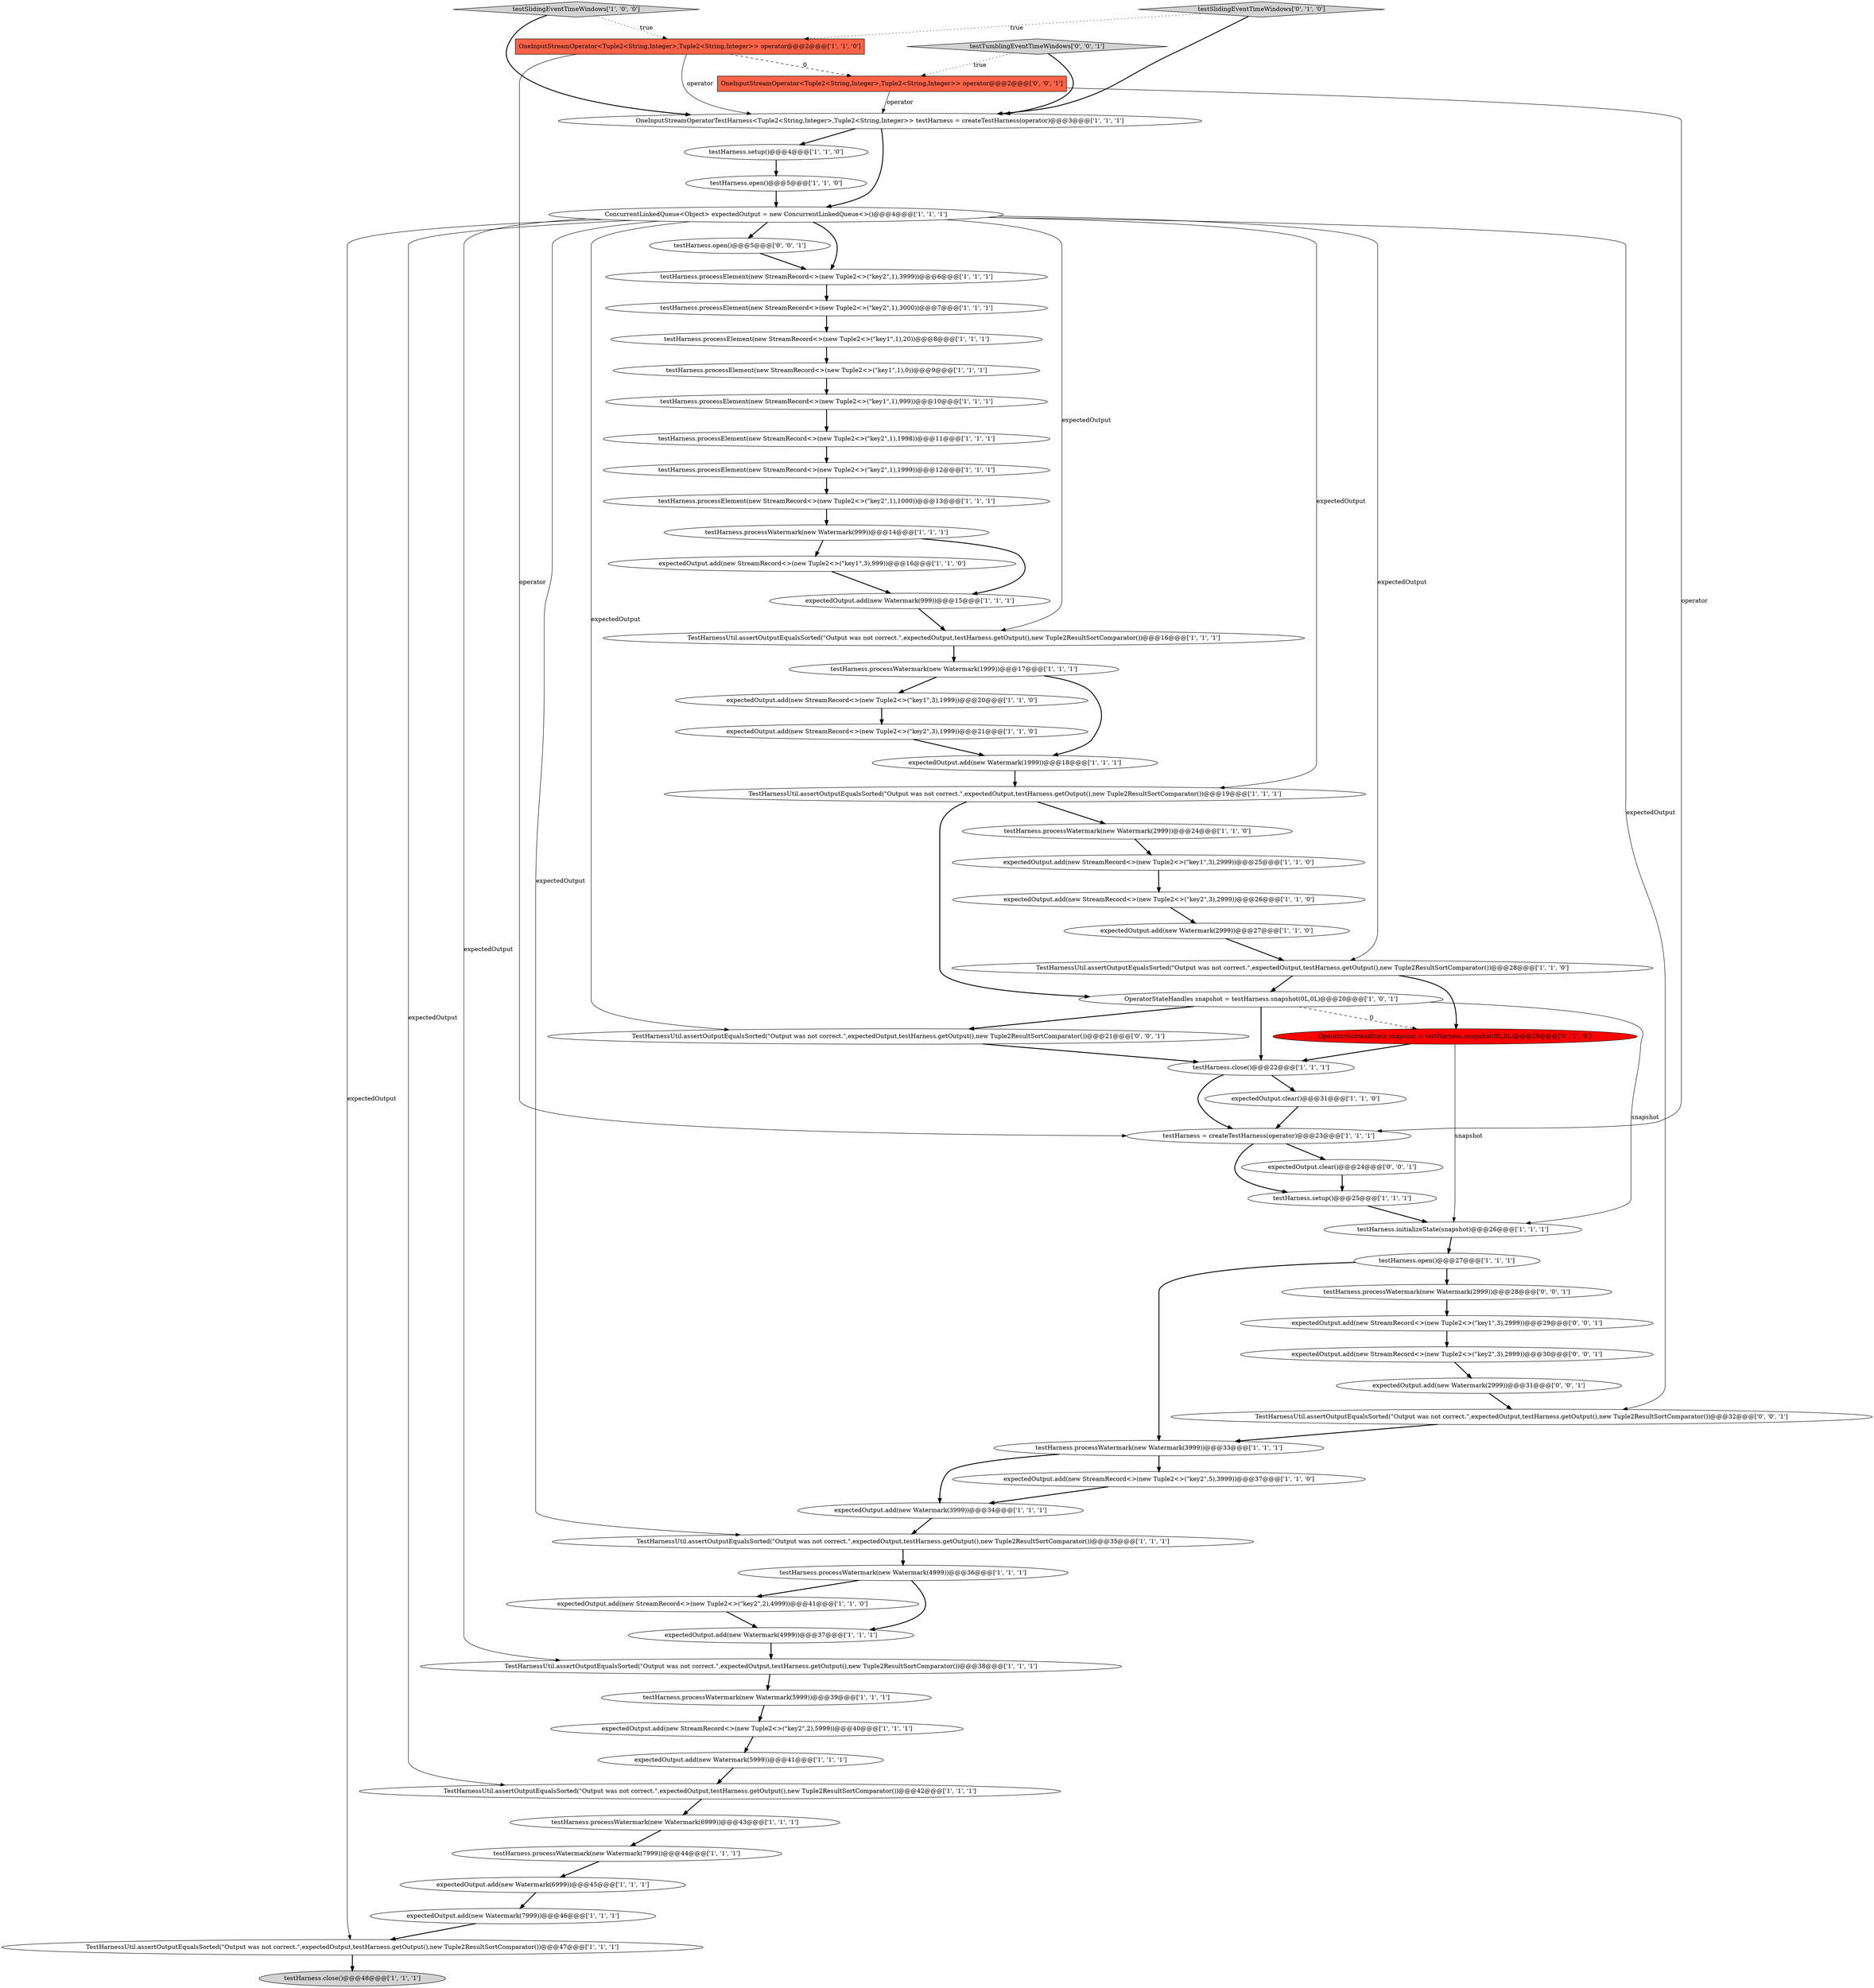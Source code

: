 digraph {
31 [style = filled, label = "TestHarnessUtil.assertOutputEqualsSorted(\"Output was not correct.\",expectedOutput,testHarness.getOutput(),new Tuple2ResultSortComparator())@@@19@@@['1', '1', '1']", fillcolor = white, shape = ellipse image = "AAA0AAABBB1BBB"];
8 [style = filled, label = "expectedOutput.clear()@@@31@@@['1', '1', '0']", fillcolor = white, shape = ellipse image = "AAA0AAABBB1BBB"];
6 [style = filled, label = "testHarness.processElement(new StreamRecord<>(new Tuple2<>(\"key1\",1),20))@@@8@@@['1', '1', '1']", fillcolor = white, shape = ellipse image = "AAA0AAABBB1BBB"];
14 [style = filled, label = "expectedOutput.add(new Watermark(3999))@@@34@@@['1', '1', '1']", fillcolor = white, shape = ellipse image = "AAA0AAABBB1BBB"];
26 [style = filled, label = "expectedOutput.add(new StreamRecord<>(new Tuple2<>(\"key1\",3),999))@@@16@@@['1', '1', '0']", fillcolor = white, shape = ellipse image = "AAA0AAABBB1BBB"];
33 [style = filled, label = "testHarness.initializeState(snapshot)@@@26@@@['1', '1', '1']", fillcolor = white, shape = ellipse image = "AAA0AAABBB1BBB"];
38 [style = filled, label = "expectedOutput.add(new StreamRecord<>(new Tuple2<>(\"key1\",3),1999))@@@20@@@['1', '1', '0']", fillcolor = white, shape = ellipse image = "AAA0AAABBB1BBB"];
35 [style = filled, label = "testSlidingEventTimeWindows['1', '0', '0']", fillcolor = lightgray, shape = diamond image = "AAA0AAABBB1BBB"];
18 [style = filled, label = "testHarness.processElement(new StreamRecord<>(new Tuple2<>(\"key2\",1),3000))@@@7@@@['1', '1', '1']", fillcolor = white, shape = ellipse image = "AAA0AAABBB1BBB"];
50 [style = filled, label = "testHarness.processElement(new StreamRecord<>(new Tuple2<>(\"key1\",1),999))@@@10@@@['1', '1', '1']", fillcolor = white, shape = ellipse image = "AAA0AAABBB1BBB"];
10 [style = filled, label = "expectedOutput.add(new StreamRecord<>(new Tuple2<>(\"key2\",2),4999))@@@41@@@['1', '1', '0']", fillcolor = white, shape = ellipse image = "AAA0AAABBB1BBB"];
52 [style = filled, label = "OneInputStreamOperatorTestHarness<Tuple2<String,Integer>,Tuple2<String,Integer>> testHarness = createTestHarness(operator)@@@3@@@['1', '1', '1']", fillcolor = white, shape = ellipse image = "AAA0AAABBB1BBB"];
29 [style = filled, label = "ConcurrentLinkedQueue<Object> expectedOutput = new ConcurrentLinkedQueue<>()@@@4@@@['1', '1', '1']", fillcolor = white, shape = ellipse image = "AAA0AAABBB1BBB"];
32 [style = filled, label = "testHarness.open()@@@27@@@['1', '1', '1']", fillcolor = white, shape = ellipse image = "AAA0AAABBB1BBB"];
57 [style = filled, label = "testTumblingEventTimeWindows['0', '0', '1']", fillcolor = lightgray, shape = diamond image = "AAA0AAABBB3BBB"];
45 [style = filled, label = "testHarness.processElement(new StreamRecord<>(new Tuple2<>(\"key1\",1),0))@@@9@@@['1', '1', '1']", fillcolor = white, shape = ellipse image = "AAA0AAABBB1BBB"];
49 [style = filled, label = "testHarness.processElement(new StreamRecord<>(new Tuple2<>(\"key2\",1),1999))@@@12@@@['1', '1', '1']", fillcolor = white, shape = ellipse image = "AAA0AAABBB1BBB"];
60 [style = filled, label = "expectedOutput.add(new StreamRecord<>(new Tuple2<>(\"key1\",3),2999))@@@29@@@['0', '0', '1']", fillcolor = white, shape = ellipse image = "AAA0AAABBB3BBB"];
62 [style = filled, label = "testHarness.open()@@@5@@@['0', '0', '1']", fillcolor = white, shape = ellipse image = "AAA0AAABBB3BBB"];
2 [style = filled, label = "testHarness.open()@@@5@@@['1', '1', '0']", fillcolor = white, shape = ellipse image = "AAA0AAABBB1BBB"];
28 [style = filled, label = "TestHarnessUtil.assertOutputEqualsSorted(\"Output was not correct.\",expectedOutput,testHarness.getOutput(),new Tuple2ResultSortComparator())@@@38@@@['1', '1', '1']", fillcolor = white, shape = ellipse image = "AAA0AAABBB1BBB"];
56 [style = filled, label = "OneInputStreamOperator<Tuple2<String,Integer>,Tuple2<String,Integer>> operator@@@2@@@['0', '0', '1']", fillcolor = tomato, shape = box image = "AAA0AAABBB3BBB"];
54 [style = filled, label = "OperatorSubtaskState snapshot = testHarness.snapshot(0L,0L)@@@29@@@['0', '1', '0']", fillcolor = red, shape = ellipse image = "AAA1AAABBB2BBB"];
63 [style = filled, label = "testHarness.processWatermark(new Watermark(2999))@@@28@@@['0', '0', '1']", fillcolor = white, shape = ellipse image = "AAA0AAABBB3BBB"];
37 [style = filled, label = "expectedOutput.add(new Watermark(1999))@@@18@@@['1', '1', '1']", fillcolor = white, shape = ellipse image = "AAA0AAABBB1BBB"];
36 [style = filled, label = "testHarness.processWatermark(new Watermark(999))@@@14@@@['1', '1', '1']", fillcolor = white, shape = ellipse image = "AAA0AAABBB1BBB"];
41 [style = filled, label = "expectedOutput.add(new StreamRecord<>(new Tuple2<>(\"key2\",3),2999))@@@26@@@['1', '1', '0']", fillcolor = white, shape = ellipse image = "AAA0AAABBB1BBB"];
39 [style = filled, label = "expectedOutput.add(new StreamRecord<>(new Tuple2<>(\"key1\",3),2999))@@@25@@@['1', '1', '0']", fillcolor = white, shape = ellipse image = "AAA0AAABBB1BBB"];
43 [style = filled, label = "testHarness.close()@@@22@@@['1', '1', '1']", fillcolor = white, shape = ellipse image = "AAA0AAABBB1BBB"];
20 [style = filled, label = "testHarness.setup()@@@25@@@['1', '1', '1']", fillcolor = white, shape = ellipse image = "AAA0AAABBB1BBB"];
1 [style = filled, label = "testHarness.processElement(new StreamRecord<>(new Tuple2<>(\"key2\",1),3999))@@@6@@@['1', '1', '1']", fillcolor = white, shape = ellipse image = "AAA0AAABBB1BBB"];
58 [style = filled, label = "expectedOutput.clear()@@@24@@@['0', '0', '1']", fillcolor = white, shape = ellipse image = "AAA0AAABBB3BBB"];
0 [style = filled, label = "testHarness.setup()@@@4@@@['1', '1', '0']", fillcolor = white, shape = ellipse image = "AAA0AAABBB1BBB"];
64 [style = filled, label = "TestHarnessUtil.assertOutputEqualsSorted(\"Output was not correct.\",expectedOutput,testHarness.getOutput(),new Tuple2ResultSortComparator())@@@21@@@['0', '0', '1']", fillcolor = white, shape = ellipse image = "AAA0AAABBB3BBB"];
55 [style = filled, label = "TestHarnessUtil.assertOutputEqualsSorted(\"Output was not correct.\",expectedOutput,testHarness.getOutput(),new Tuple2ResultSortComparator())@@@32@@@['0', '0', '1']", fillcolor = white, shape = ellipse image = "AAA0AAABBB3BBB"];
12 [style = filled, label = "expectedOutput.add(new StreamRecord<>(new Tuple2<>(\"key2\",5),3999))@@@37@@@['1', '1', '0']", fillcolor = white, shape = ellipse image = "AAA0AAABBB1BBB"];
34 [style = filled, label = "expectedOutput.add(new Watermark(6999))@@@45@@@['1', '1', '1']", fillcolor = white, shape = ellipse image = "AAA0AAABBB1BBB"];
25 [style = filled, label = "TestHarnessUtil.assertOutputEqualsSorted(\"Output was not correct.\",expectedOutput,testHarness.getOutput(),new Tuple2ResultSortComparator())@@@16@@@['1', '1', '1']", fillcolor = white, shape = ellipse image = "AAA0AAABBB1BBB"];
9 [style = filled, label = "OperatorStateHandles snapshot = testHarness.snapshot(0L,0L)@@@20@@@['1', '0', '1']", fillcolor = white, shape = ellipse image = "AAA0AAABBB1BBB"];
7 [style = filled, label = "testHarness.close()@@@48@@@['1', '1', '1']", fillcolor = lightgray, shape = ellipse image = "AAA0AAABBB1BBB"];
11 [style = filled, label = "expectedOutput.add(new StreamRecord<>(new Tuple2<>(\"key2\",3),1999))@@@21@@@['1', '1', '0']", fillcolor = white, shape = ellipse image = "AAA0AAABBB1BBB"];
59 [style = filled, label = "expectedOutput.add(new StreamRecord<>(new Tuple2<>(\"key2\",3),2999))@@@30@@@['0', '0', '1']", fillcolor = white, shape = ellipse image = "AAA0AAABBB3BBB"];
46 [style = filled, label = "TestHarnessUtil.assertOutputEqualsSorted(\"Output was not correct.\",expectedOutput,testHarness.getOutput(),new Tuple2ResultSortComparator())@@@47@@@['1', '1', '1']", fillcolor = white, shape = ellipse image = "AAA0AAABBB1BBB"];
23 [style = filled, label = "TestHarnessUtil.assertOutputEqualsSorted(\"Output was not correct.\",expectedOutput,testHarness.getOutput(),new Tuple2ResultSortComparator())@@@28@@@['1', '1', '0']", fillcolor = white, shape = ellipse image = "AAA0AAABBB1BBB"];
42 [style = filled, label = "testHarness.processWatermark(new Watermark(7999))@@@44@@@['1', '1', '1']", fillcolor = white, shape = ellipse image = "AAA0AAABBB1BBB"];
3 [style = filled, label = "testHarness.processWatermark(new Watermark(6999))@@@43@@@['1', '1', '1']", fillcolor = white, shape = ellipse image = "AAA0AAABBB1BBB"];
27 [style = filled, label = "TestHarnessUtil.assertOutputEqualsSorted(\"Output was not correct.\",expectedOutput,testHarness.getOutput(),new Tuple2ResultSortComparator())@@@35@@@['1', '1', '1']", fillcolor = white, shape = ellipse image = "AAA0AAABBB1BBB"];
13 [style = filled, label = "expectedOutput.add(new Watermark(4999))@@@37@@@['1', '1', '1']", fillcolor = white, shape = ellipse image = "AAA0AAABBB1BBB"];
40 [style = filled, label = "testHarness.processWatermark(new Watermark(5999))@@@39@@@['1', '1', '1']", fillcolor = white, shape = ellipse image = "AAA0AAABBB1BBB"];
48 [style = filled, label = "TestHarnessUtil.assertOutputEqualsSorted(\"Output was not correct.\",expectedOutput,testHarness.getOutput(),new Tuple2ResultSortComparator())@@@42@@@['1', '1', '1']", fillcolor = white, shape = ellipse image = "AAA0AAABBB1BBB"];
53 [style = filled, label = "testSlidingEventTimeWindows['0', '1', '0']", fillcolor = lightgray, shape = diamond image = "AAA0AAABBB2BBB"];
17 [style = filled, label = "expectedOutput.add(new Watermark(7999))@@@46@@@['1', '1', '1']", fillcolor = white, shape = ellipse image = "AAA0AAABBB1BBB"];
15 [style = filled, label = "testHarness = createTestHarness(operator)@@@23@@@['1', '1', '1']", fillcolor = white, shape = ellipse image = "AAA0AAABBB1BBB"];
22 [style = filled, label = "testHarness.processWatermark(new Watermark(4999))@@@36@@@['1', '1', '1']", fillcolor = white, shape = ellipse image = "AAA0AAABBB1BBB"];
5 [style = filled, label = "testHarness.processWatermark(new Watermark(1999))@@@17@@@['1', '1', '1']", fillcolor = white, shape = ellipse image = "AAA0AAABBB1BBB"];
30 [style = filled, label = "expectedOutput.add(new Watermark(999))@@@15@@@['1', '1', '1']", fillcolor = white, shape = ellipse image = "AAA0AAABBB1BBB"];
61 [style = filled, label = "expectedOutput.add(new Watermark(2999))@@@31@@@['0', '0', '1']", fillcolor = white, shape = ellipse image = "AAA0AAABBB3BBB"];
4 [style = filled, label = "testHarness.processWatermark(new Watermark(2999))@@@24@@@['1', '1', '0']", fillcolor = white, shape = ellipse image = "AAA0AAABBB1BBB"];
24 [style = filled, label = "expectedOutput.add(new Watermark(5999))@@@41@@@['1', '1', '1']", fillcolor = white, shape = ellipse image = "AAA0AAABBB1BBB"];
19 [style = filled, label = "expectedOutput.add(new Watermark(2999))@@@27@@@['1', '1', '0']", fillcolor = white, shape = ellipse image = "AAA0AAABBB1BBB"];
21 [style = filled, label = "testHarness.processElement(new StreamRecord<>(new Tuple2<>(\"key2\",1),1998))@@@11@@@['1', '1', '1']", fillcolor = white, shape = ellipse image = "AAA0AAABBB1BBB"];
16 [style = filled, label = "testHarness.processElement(new StreamRecord<>(new Tuple2<>(\"key2\",1),1000))@@@13@@@['1', '1', '1']", fillcolor = white, shape = ellipse image = "AAA0AAABBB1BBB"];
44 [style = filled, label = "expectedOutput.add(new StreamRecord<>(new Tuple2<>(\"key2\",2),5999))@@@40@@@['1', '1', '1']", fillcolor = white, shape = ellipse image = "AAA0AAABBB1BBB"];
47 [style = filled, label = "testHarness.processWatermark(new Watermark(3999))@@@33@@@['1', '1', '1']", fillcolor = white, shape = ellipse image = "AAA0AAABBB1BBB"];
51 [style = filled, label = "OneInputStreamOperator<Tuple2<String,Integer>,Tuple2<String,Integer>> operator@@@2@@@['1', '1', '0']", fillcolor = tomato, shape = box image = "AAA0AAABBB1BBB"];
48->3 [style = bold, label=""];
49->16 [style = bold, label=""];
41->19 [style = bold, label=""];
55->47 [style = bold, label=""];
31->9 [style = bold, label=""];
35->51 [style = dotted, label="true"];
51->15 [style = solid, label="operator"];
54->33 [style = solid, label="snapshot"];
9->43 [style = bold, label=""];
5->38 [style = bold, label=""];
59->61 [style = bold, label=""];
32->63 [style = bold, label=""];
58->20 [style = bold, label=""];
37->31 [style = bold, label=""];
15->20 [style = bold, label=""];
34->17 [style = bold, label=""];
43->8 [style = bold, label=""];
46->7 [style = bold, label=""];
9->33 [style = solid, label="snapshot"];
29->1 [style = bold, label=""];
64->43 [style = bold, label=""];
5->37 [style = bold, label=""];
22->13 [style = bold, label=""];
9->64 [style = bold, label=""];
53->51 [style = dotted, label="true"];
38->11 [style = bold, label=""];
53->52 [style = bold, label=""];
29->62 [style = bold, label=""];
11->37 [style = bold, label=""];
31->4 [style = bold, label=""];
27->22 [style = bold, label=""];
29->25 [style = solid, label="expectedOutput"];
35->52 [style = bold, label=""];
36->30 [style = bold, label=""];
61->55 [style = bold, label=""];
52->0 [style = bold, label=""];
56->52 [style = solid, label="operator"];
29->23 [style = solid, label="expectedOutput"];
12->14 [style = bold, label=""];
39->41 [style = bold, label=""];
29->48 [style = solid, label="expectedOutput"];
23->54 [style = bold, label=""];
16->36 [style = bold, label=""];
17->46 [style = bold, label=""];
62->1 [style = bold, label=""];
8->15 [style = bold, label=""];
15->58 [style = bold, label=""];
54->43 [style = bold, label=""];
4->39 [style = bold, label=""];
29->64 [style = solid, label="expectedOutput"];
51->56 [style = dashed, label="0"];
3->42 [style = bold, label=""];
29->55 [style = solid, label="expectedOutput"];
29->28 [style = solid, label="expectedOutput"];
29->31 [style = solid, label="expectedOutput"];
63->60 [style = bold, label=""];
10->13 [style = bold, label=""];
18->6 [style = bold, label=""];
22->10 [style = bold, label=""];
21->49 [style = bold, label=""];
25->5 [style = bold, label=""];
33->32 [style = bold, label=""];
14->27 [style = bold, label=""];
44->24 [style = bold, label=""];
29->46 [style = solid, label="expectedOutput"];
40->44 [style = bold, label=""];
42->34 [style = bold, label=""];
28->40 [style = bold, label=""];
47->12 [style = bold, label=""];
0->2 [style = bold, label=""];
56->15 [style = solid, label="operator"];
30->25 [style = bold, label=""];
1->18 [style = bold, label=""];
36->26 [style = bold, label=""];
51->52 [style = solid, label="operator"];
60->59 [style = bold, label=""];
20->33 [style = bold, label=""];
26->30 [style = bold, label=""];
57->52 [style = bold, label=""];
29->27 [style = solid, label="expectedOutput"];
32->47 [style = bold, label=""];
43->15 [style = bold, label=""];
45->50 [style = bold, label=""];
19->23 [style = bold, label=""];
52->29 [style = bold, label=""];
50->21 [style = bold, label=""];
2->29 [style = bold, label=""];
6->45 [style = bold, label=""];
23->9 [style = bold, label=""];
9->54 [style = dashed, label="0"];
47->14 [style = bold, label=""];
24->48 [style = bold, label=""];
13->28 [style = bold, label=""];
57->56 [style = dotted, label="true"];
}
